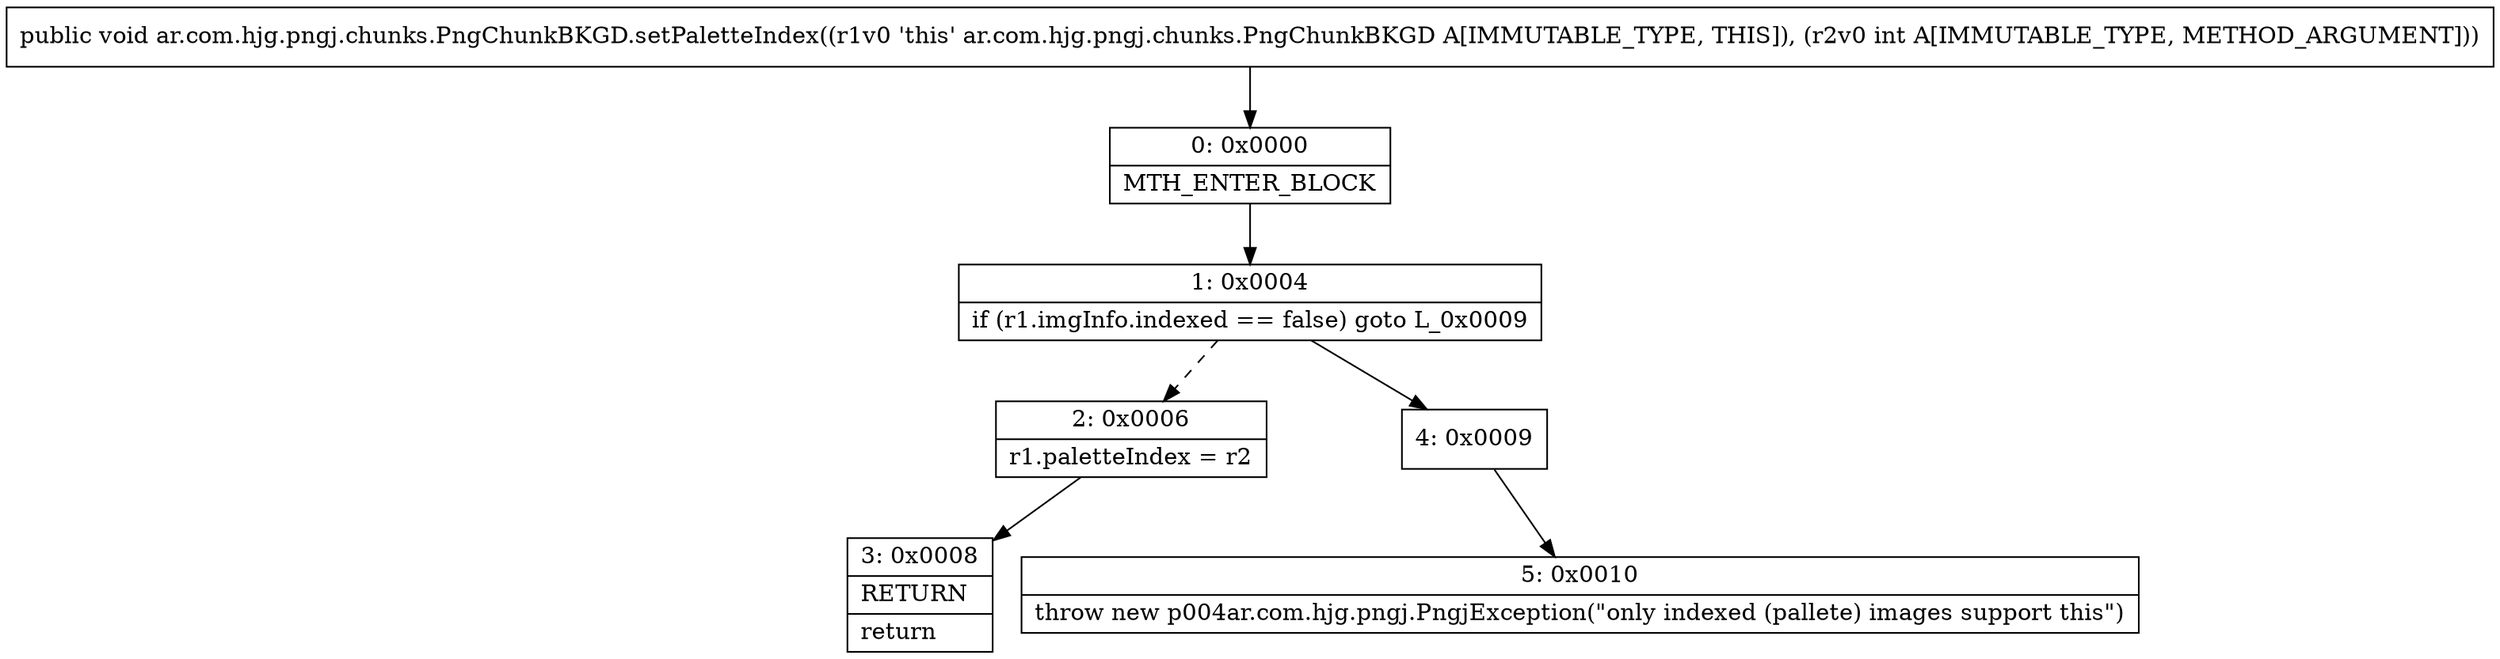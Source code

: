 digraph "CFG forar.com.hjg.pngj.chunks.PngChunkBKGD.setPaletteIndex(I)V" {
Node_0 [shape=record,label="{0\:\ 0x0000|MTH_ENTER_BLOCK\l}"];
Node_1 [shape=record,label="{1\:\ 0x0004|if (r1.imgInfo.indexed == false) goto L_0x0009\l}"];
Node_2 [shape=record,label="{2\:\ 0x0006|r1.paletteIndex = r2\l}"];
Node_3 [shape=record,label="{3\:\ 0x0008|RETURN\l|return\l}"];
Node_4 [shape=record,label="{4\:\ 0x0009}"];
Node_5 [shape=record,label="{5\:\ 0x0010|throw new p004ar.com.hjg.pngj.PngjException(\"only indexed (pallete) images support this\")\l}"];
MethodNode[shape=record,label="{public void ar.com.hjg.pngj.chunks.PngChunkBKGD.setPaletteIndex((r1v0 'this' ar.com.hjg.pngj.chunks.PngChunkBKGD A[IMMUTABLE_TYPE, THIS]), (r2v0 int A[IMMUTABLE_TYPE, METHOD_ARGUMENT])) }"];
MethodNode -> Node_0;
Node_0 -> Node_1;
Node_1 -> Node_2[style=dashed];
Node_1 -> Node_4;
Node_2 -> Node_3;
Node_4 -> Node_5;
}

